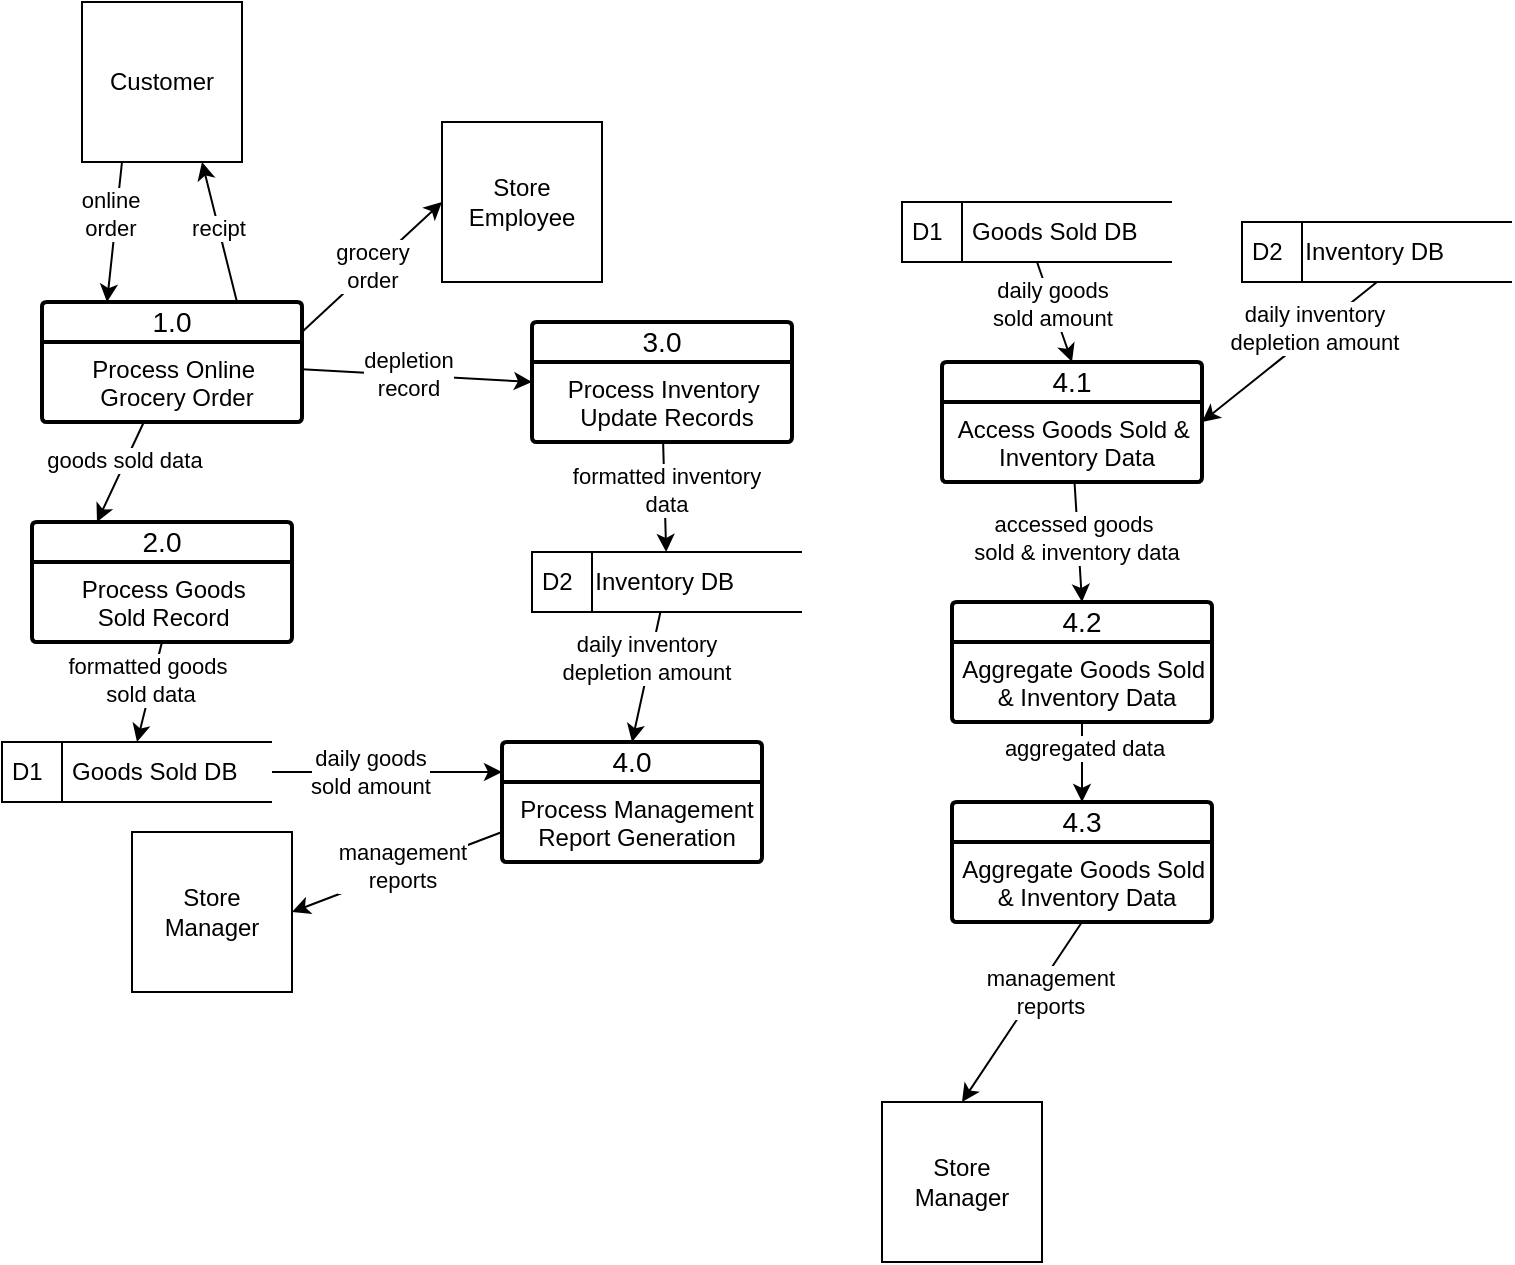 <mxfile version="24.8.4">
  <diagram name="Page-1" id="Dm_ecEkMfp2Rh_jy03LD">
    <mxGraphModel dx="765" dy="302" grid="1" gridSize="10" guides="1" tooltips="1" connect="1" arrows="1" fold="1" page="1" pageScale="1" pageWidth="1100" pageHeight="850" math="0" shadow="0">
      <root>
        <mxCell id="0" />
        <mxCell id="1" parent="0" />
        <mxCell id="cvkW4ehz1avMD9mZ60WW-6" style="rounded=0;orthogonalLoop=1;jettySize=auto;html=1;entryX=0.75;entryY=1;entryDx=0;entryDy=0;exitX=0.75;exitY=0;exitDx=0;exitDy=0;" parent="1" source="cvkW4ehz1avMD9mZ60WW-19" target="cvkW4ehz1avMD9mZ60WW-4" edge="1">
          <mxGeometry relative="1" as="geometry">
            <mxPoint x="332.5" y="150" as="sourcePoint" />
          </mxGeometry>
        </mxCell>
        <mxCell id="cvkW4ehz1avMD9mZ60WW-8" value="recipt" style="edgeLabel;html=1;align=center;verticalAlign=middle;resizable=0;points=[];" parent="cvkW4ehz1avMD9mZ60WW-6" vertex="1" connectable="0">
          <mxGeometry x="0.061" relative="1" as="geometry">
            <mxPoint as="offset" />
          </mxGeometry>
        </mxCell>
        <mxCell id="cvkW4ehz1avMD9mZ60WW-5" style="rounded=0;orthogonalLoop=1;jettySize=auto;html=1;exitX=0.25;exitY=1;exitDx=0;exitDy=0;entryX=0.25;entryY=0;entryDx=0;entryDy=0;" parent="1" source="cvkW4ehz1avMD9mZ60WW-4" target="cvkW4ehz1avMD9mZ60WW-19" edge="1">
          <mxGeometry relative="1" as="geometry">
            <mxPoint x="267.5" y="150" as="targetPoint" />
          </mxGeometry>
        </mxCell>
        <mxCell id="cvkW4ehz1avMD9mZ60WW-7" value="online&lt;div&gt;order&lt;/div&gt;" style="edgeLabel;html=1;align=center;verticalAlign=middle;resizable=0;points=[];" parent="cvkW4ehz1avMD9mZ60WW-5" vertex="1" connectable="0">
          <mxGeometry x="-0.242" y="-3" relative="1" as="geometry">
            <mxPoint as="offset" />
          </mxGeometry>
        </mxCell>
        <mxCell id="cvkW4ehz1avMD9mZ60WW-4" value="Customer" style="whiteSpace=wrap;html=1;aspect=fixed;" parent="1" vertex="1">
          <mxGeometry x="260" y="10" width="80" height="80" as="geometry" />
        </mxCell>
        <mxCell id="cvkW4ehz1avMD9mZ60WW-9" value="Store Employee" style="whiteSpace=wrap;html=1;aspect=fixed;" parent="1" vertex="1">
          <mxGeometry x="440" y="70" width="80" height="80" as="geometry" />
        </mxCell>
        <mxCell id="cvkW4ehz1avMD9mZ60WW-10" value="Store Manager" style="whiteSpace=wrap;html=1;aspect=fixed;" parent="1" vertex="1">
          <mxGeometry x="285" y="425" width="80" height="80" as="geometry" />
        </mxCell>
        <mxCell id="cvkW4ehz1avMD9mZ60WW-14" value="grocery&lt;div&gt;order&lt;/div&gt;" style="rounded=0;orthogonalLoop=1;jettySize=auto;html=1;entryX=0;entryY=0.5;entryDx=0;entryDy=0;exitX=1;exitY=0.25;exitDx=0;exitDy=0;" parent="1" source="cvkW4ehz1avMD9mZ60WW-19" target="cvkW4ehz1avMD9mZ60WW-9" edge="1">
          <mxGeometry relative="1" as="geometry">
            <mxPoint x="460" y="110" as="sourcePoint" />
          </mxGeometry>
        </mxCell>
        <mxCell id="cvkW4ehz1avMD9mZ60WW-15" style="rounded=0;orthogonalLoop=1;jettySize=auto;html=1;entryX=1;entryY=0.5;entryDx=0;entryDy=0;exitX=0;exitY=0.75;exitDx=0;exitDy=0;" parent="1" source="cvkW4ehz1avMD9mZ60WW-27" target="cvkW4ehz1avMD9mZ60WW-10" edge="1">
          <mxGeometry relative="1" as="geometry">
            <mxPoint x="530" y="440" as="sourcePoint" />
            <mxPoint x="645" y="323.13" as="targetPoint" />
          </mxGeometry>
        </mxCell>
        <mxCell id="cvkW4ehz1avMD9mZ60WW-16" value="management&lt;div&gt;reports&lt;/div&gt;" style="edgeLabel;html=1;align=center;verticalAlign=middle;resizable=0;points=[];" parent="cvkW4ehz1avMD9mZ60WW-15" vertex="1" connectable="0">
          <mxGeometry x="-0.254" y="1" relative="1" as="geometry">
            <mxPoint x="-11" y="1" as="offset" />
          </mxGeometry>
        </mxCell>
        <mxCell id="cvkW4ehz1avMD9mZ60WW-30" style="rounded=0;orthogonalLoop=1;jettySize=auto;html=1;entryX=0.25;entryY=0;entryDx=0;entryDy=0;" parent="1" source="cvkW4ehz1avMD9mZ60WW-19" target="cvkW4ehz1avMD9mZ60WW-21" edge="1">
          <mxGeometry relative="1" as="geometry" />
        </mxCell>
        <mxCell id="cvkW4ehz1avMD9mZ60WW-32" value="goods sold data" style="edgeLabel;html=1;align=center;verticalAlign=middle;resizable=0;points=[];" parent="cvkW4ehz1avMD9mZ60WW-30" vertex="1" connectable="0">
          <mxGeometry x="-0.228" y="-1" relative="1" as="geometry">
            <mxPoint as="offset" />
          </mxGeometry>
        </mxCell>
        <mxCell id="cvkW4ehz1avMD9mZ60WW-31" style="rounded=0;orthogonalLoop=1;jettySize=auto;html=1;entryX=0;entryY=0.25;entryDx=0;entryDy=0;" parent="1" source="cvkW4ehz1avMD9mZ60WW-19" target="cvkW4ehz1avMD9mZ60WW-25" edge="1">
          <mxGeometry relative="1" as="geometry" />
        </mxCell>
        <mxCell id="cvkW4ehz1avMD9mZ60WW-33" value="depletion&lt;div&gt;record&lt;/div&gt;" style="edgeLabel;html=1;align=center;verticalAlign=middle;resizable=0;points=[];" parent="cvkW4ehz1avMD9mZ60WW-31" vertex="1" connectable="0">
          <mxGeometry x="-0.088" y="1" relative="1" as="geometry">
            <mxPoint as="offset" />
          </mxGeometry>
        </mxCell>
        <mxCell id="cvkW4ehz1avMD9mZ60WW-19" value="1.0" style="swimlane;childLayout=stackLayout;horizontal=1;startSize=20;horizontalStack=0;rounded=1;fontSize=14;fontStyle=0;strokeWidth=2;resizeParent=0;resizeLast=1;shadow=0;dashed=0;align=center;arcSize=4;whiteSpace=wrap;html=1;" parent="1" vertex="1">
          <mxGeometry x="240" y="160" width="130" height="60" as="geometry" />
        </mxCell>
        <mxCell id="cvkW4ehz1avMD9mZ60WW-20" value="Process Online&amp;nbsp;&lt;div&gt;Grocery Order&lt;/div&gt;" style="align=center;strokeColor=none;fillColor=none;spacingLeft=4;fontSize=12;verticalAlign=top;resizable=0;rotatable=0;part=1;html=1;" parent="cvkW4ehz1avMD9mZ60WW-19" vertex="1">
          <mxGeometry y="20" width="130" height="40" as="geometry" />
        </mxCell>
        <mxCell id="cvkW4ehz1avMD9mZ60WW-21" value="2.0" style="swimlane;childLayout=stackLayout;horizontal=1;startSize=20;horizontalStack=0;rounded=1;fontSize=14;fontStyle=0;strokeWidth=2;resizeParent=0;resizeLast=1;shadow=0;dashed=0;align=center;arcSize=4;whiteSpace=wrap;html=1;" parent="1" vertex="1">
          <mxGeometry x="235" y="270" width="130" height="60" as="geometry" />
        </mxCell>
        <mxCell id="cvkW4ehz1avMD9mZ60WW-22" value="Process&amp;nbsp;&lt;span style=&quot;background-color: initial;&quot;&gt;Goods&amp;nbsp;&lt;/span&gt;&lt;div&gt;&lt;span style=&quot;background-color: initial;&quot;&gt;Sold Record&amp;nbsp;&lt;/span&gt;&lt;/div&gt;" style="align=center;strokeColor=none;fillColor=none;spacingLeft=4;fontSize=12;verticalAlign=top;resizable=0;rotatable=0;part=1;html=1;" parent="cvkW4ehz1avMD9mZ60WW-21" vertex="1">
          <mxGeometry y="20" width="130" height="40" as="geometry" />
        </mxCell>
        <mxCell id="cvkW4ehz1avMD9mZ60WW-24" value="3.0" style="swimlane;childLayout=stackLayout;horizontal=1;startSize=20;horizontalStack=0;rounded=1;fontSize=14;fontStyle=0;strokeWidth=2;resizeParent=0;resizeLast=1;shadow=0;dashed=0;align=center;arcSize=4;whiteSpace=wrap;html=1;" parent="1" vertex="1">
          <mxGeometry x="485" y="170" width="130" height="60" as="geometry" />
        </mxCell>
        <mxCell id="cvkW4ehz1avMD9mZ60WW-25" value="Process Inventory&amp;nbsp;&lt;div&gt;Update Records&lt;/div&gt;" style="align=center;strokeColor=none;fillColor=none;spacingLeft=4;fontSize=12;verticalAlign=top;resizable=0;rotatable=0;part=1;html=1;" parent="cvkW4ehz1avMD9mZ60WW-24" vertex="1">
          <mxGeometry y="20" width="130" height="40" as="geometry" />
        </mxCell>
        <mxCell id="cvkW4ehz1avMD9mZ60WW-27" value="4.0" style="swimlane;childLayout=stackLayout;horizontal=1;startSize=20;horizontalStack=0;rounded=1;fontSize=14;fontStyle=0;strokeWidth=2;resizeParent=0;resizeLast=1;shadow=0;dashed=0;align=center;arcSize=4;whiteSpace=wrap;html=1;" parent="1" vertex="1">
          <mxGeometry x="470" y="380" width="130" height="60" as="geometry" />
        </mxCell>
        <mxCell id="cvkW4ehz1avMD9mZ60WW-28" value="Process Management&lt;div&gt;Report Generation&lt;/div&gt;" style="align=center;strokeColor=none;fillColor=none;spacingLeft=4;fontSize=12;verticalAlign=top;resizable=0;rotatable=0;part=1;html=1;" parent="cvkW4ehz1avMD9mZ60WW-27" vertex="1">
          <mxGeometry y="20" width="130" height="40" as="geometry" />
        </mxCell>
        <mxCell id="cvkW4ehz1avMD9mZ60WW-42" style="rounded=0;orthogonalLoop=1;jettySize=auto;html=1;entryX=0;entryY=0.25;entryDx=0;entryDy=0;" parent="1" source="cvkW4ehz1avMD9mZ60WW-35" target="cvkW4ehz1avMD9mZ60WW-27" edge="1">
          <mxGeometry relative="1" as="geometry" />
        </mxCell>
        <mxCell id="cvkW4ehz1avMD9mZ60WW-43" value="daily goods&lt;div&gt;sold amount&lt;/div&gt;" style="edgeLabel;html=1;align=center;verticalAlign=middle;resizable=0;points=[];" parent="cvkW4ehz1avMD9mZ60WW-42" vertex="1" connectable="0">
          <mxGeometry x="-0.156" relative="1" as="geometry">
            <mxPoint as="offset" />
          </mxGeometry>
        </mxCell>
        <mxCell id="cvkW4ehz1avMD9mZ60WW-35" value="D1&lt;span style=&quot;white-space: pre;&quot;&gt;&#x9;&lt;/span&gt;&amp;nbsp;Goods Sold DB" style="html=1;dashed=0;whiteSpace=wrap;shape=mxgraph.dfd.dataStoreID;align=left;spacingLeft=3;points=[[0,0],[0.5,0],[1,0],[0,0.5],[1,0.5],[0,1],[0.5,1],[1,1]];" parent="1" vertex="1">
          <mxGeometry x="220" y="380" width="135" height="30" as="geometry" />
        </mxCell>
        <mxCell id="cvkW4ehz1avMD9mZ60WW-36" style="rounded=0;orthogonalLoop=1;jettySize=auto;html=1;entryX=0.5;entryY=0;entryDx=0;entryDy=0;exitX=0.5;exitY=1;exitDx=0;exitDy=0;" parent="1" source="cvkW4ehz1avMD9mZ60WW-21" target="cvkW4ehz1avMD9mZ60WW-35" edge="1">
          <mxGeometry relative="1" as="geometry">
            <mxPoint x="301" y="320" as="sourcePoint" />
            <mxPoint x="278" y="280" as="targetPoint" />
          </mxGeometry>
        </mxCell>
        <mxCell id="cvkW4ehz1avMD9mZ60WW-37" value="formatted goods&amp;nbsp;&lt;div&gt;sold data&lt;/div&gt;" style="edgeLabel;html=1;align=center;verticalAlign=middle;resizable=0;points=[];" parent="cvkW4ehz1avMD9mZ60WW-36" vertex="1" connectable="0">
          <mxGeometry x="-0.228" y="-1" relative="1" as="geometry">
            <mxPoint as="offset" />
          </mxGeometry>
        </mxCell>
        <mxCell id="cvkW4ehz1avMD9mZ60WW-44" style="rounded=0;orthogonalLoop=1;jettySize=auto;html=1;entryX=0.5;entryY=0;entryDx=0;entryDy=0;" parent="1" source="cvkW4ehz1avMD9mZ60WW-38" target="cvkW4ehz1avMD9mZ60WW-27" edge="1">
          <mxGeometry relative="1" as="geometry" />
        </mxCell>
        <mxCell id="cvkW4ehz1avMD9mZ60WW-45" value="daily inventory&lt;div&gt;depletion amount&lt;/div&gt;" style="edgeLabel;html=1;align=center;verticalAlign=middle;resizable=0;points=[];" parent="cvkW4ehz1avMD9mZ60WW-44" vertex="1" connectable="0">
          <mxGeometry x="-0.3" y="-2" relative="1" as="geometry">
            <mxPoint as="offset" />
          </mxGeometry>
        </mxCell>
        <mxCell id="cvkW4ehz1avMD9mZ60WW-38" value="D2&lt;span style=&quot;white-space: pre;&quot;&gt;&#x9;&lt;/span&gt;Inventory DB" style="html=1;dashed=0;whiteSpace=wrap;shape=mxgraph.dfd.dataStoreID;align=left;spacingLeft=3;points=[[0,0],[0.5,0],[1,0],[0,0.5],[1,0.5],[0,1],[0.5,1],[1,1]];" parent="1" vertex="1">
          <mxGeometry x="485" y="285" width="135" height="30" as="geometry" />
        </mxCell>
        <mxCell id="cvkW4ehz1avMD9mZ60WW-40" style="rounded=0;orthogonalLoop=1;jettySize=auto;html=1;" parent="1" source="cvkW4ehz1avMD9mZ60WW-25" target="cvkW4ehz1avMD9mZ60WW-38" edge="1">
          <mxGeometry relative="1" as="geometry" />
        </mxCell>
        <mxCell id="cvkW4ehz1avMD9mZ60WW-41" value="formatted inventory&lt;div&gt;data&lt;/div&gt;" style="edgeLabel;html=1;align=center;verticalAlign=middle;resizable=0;points=[];" parent="cvkW4ehz1avMD9mZ60WW-40" vertex="1" connectable="0">
          <mxGeometry x="-0.331" y="1" relative="1" as="geometry">
            <mxPoint y="5" as="offset" />
          </mxGeometry>
        </mxCell>
        <mxCell id="cvkW4ehz1avMD9mZ60WW-49" value="4.1" style="swimlane;childLayout=stackLayout;horizontal=1;startSize=20;horizontalStack=0;rounded=1;fontSize=14;fontStyle=0;strokeWidth=2;resizeParent=0;resizeLast=1;shadow=0;dashed=0;align=center;arcSize=4;whiteSpace=wrap;html=1;" parent="1" vertex="1">
          <mxGeometry x="690" y="190" width="130" height="60" as="geometry" />
        </mxCell>
        <mxCell id="cvkW4ehz1avMD9mZ60WW-50" value="Access Goods Sold &amp;amp;&amp;nbsp;&lt;div&gt;Inventory Data&lt;/div&gt;" style="align=center;strokeColor=none;fillColor=none;spacingLeft=4;fontSize=12;verticalAlign=top;resizable=0;rotatable=0;part=1;html=1;" parent="cvkW4ehz1avMD9mZ60WW-49" vertex="1">
          <mxGeometry y="20" width="130" height="40" as="geometry" />
        </mxCell>
        <mxCell id="cvkW4ehz1avMD9mZ60WW-51" value="4.2" style="swimlane;childLayout=stackLayout;horizontal=1;startSize=20;horizontalStack=0;rounded=1;fontSize=14;fontStyle=0;strokeWidth=2;resizeParent=0;resizeLast=1;shadow=0;dashed=0;align=center;arcSize=4;whiteSpace=wrap;html=1;" parent="1" vertex="1">
          <mxGeometry x="695" y="310" width="130" height="60" as="geometry" />
        </mxCell>
        <mxCell id="cvkW4ehz1avMD9mZ60WW-52" value="Aggregate Goods Sold&amp;nbsp;&lt;div&gt;&amp;amp;&amp;nbsp;&lt;span style=&quot;background-color: initial;&quot;&gt;Inventory Data&lt;/span&gt;&lt;/div&gt;" style="align=center;strokeColor=none;fillColor=none;spacingLeft=4;fontSize=12;verticalAlign=top;resizable=0;rotatable=0;part=1;html=1;" parent="cvkW4ehz1avMD9mZ60WW-51" vertex="1">
          <mxGeometry y="20" width="130" height="40" as="geometry" />
        </mxCell>
        <mxCell id="cvkW4ehz1avMD9mZ60WW-54" value="4.3" style="swimlane;childLayout=stackLayout;horizontal=1;startSize=20;horizontalStack=0;rounded=1;fontSize=14;fontStyle=0;strokeWidth=2;resizeParent=0;resizeLast=1;shadow=0;dashed=0;align=center;arcSize=4;whiteSpace=wrap;html=1;" parent="1" vertex="1">
          <mxGeometry x="695" y="410" width="130" height="60" as="geometry" />
        </mxCell>
        <mxCell id="cvkW4ehz1avMD9mZ60WW-55" value="Aggregate Goods Sold&amp;nbsp;&lt;div&gt;&amp;amp;&amp;nbsp;&lt;span style=&quot;background-color: initial;&quot;&gt;Inventory Data&lt;/span&gt;&lt;/div&gt;" style="align=center;strokeColor=none;fillColor=none;spacingLeft=4;fontSize=12;verticalAlign=top;resizable=0;rotatable=0;part=1;html=1;" parent="cvkW4ehz1avMD9mZ60WW-54" vertex="1">
          <mxGeometry y="20" width="130" height="40" as="geometry" />
        </mxCell>
        <mxCell id="cvkW4ehz1avMD9mZ60WW-58" style="rounded=0;orthogonalLoop=1;jettySize=auto;html=1;entryX=0.5;entryY=0;entryDx=0;entryDy=0;exitX=0.5;exitY=1;exitDx=0;exitDy=0;" parent="1" source="PvyXQoFZYLxsmjjmdY2m-3" target="cvkW4ehz1avMD9mZ60WW-49" edge="1">
          <mxGeometry relative="1" as="geometry">
            <mxPoint x="757.5" y="125" as="sourcePoint" />
            <mxPoint x="802.5" y="159.13" as="targetPoint" />
          </mxGeometry>
        </mxCell>
        <mxCell id="cvkW4ehz1avMD9mZ60WW-59" value="daily goods&lt;div&gt;sold amount&lt;/div&gt;" style="edgeLabel;html=1;align=center;verticalAlign=middle;resizable=0;points=[];" parent="cvkW4ehz1avMD9mZ60WW-58" vertex="1" connectable="0">
          <mxGeometry x="-0.156" relative="1" as="geometry">
            <mxPoint as="offset" />
          </mxGeometry>
        </mxCell>
        <mxCell id="cvkW4ehz1avMD9mZ60WW-61" style="rounded=0;orthogonalLoop=1;jettySize=auto;html=1;entryX=1;entryY=0.25;entryDx=0;entryDy=0;exitX=0.5;exitY=1;exitDx=0;exitDy=0;" parent="1" source="PvyXQoFZYLxsmjjmdY2m-2" target="cvkW4ehz1avMD9mZ60WW-50" edge="1">
          <mxGeometry relative="1" as="geometry">
            <mxPoint x="897.5" y="160" as="sourcePoint" />
            <mxPoint x="930" y="270" as="targetPoint" />
          </mxGeometry>
        </mxCell>
        <mxCell id="cvkW4ehz1avMD9mZ60WW-62" value="daily inventory&lt;div&gt;depletion amount&lt;/div&gt;" style="edgeLabel;html=1;align=center;verticalAlign=middle;resizable=0;points=[];" parent="cvkW4ehz1avMD9mZ60WW-61" vertex="1" connectable="0">
          <mxGeometry x="-0.3" y="-2" relative="1" as="geometry">
            <mxPoint as="offset" />
          </mxGeometry>
        </mxCell>
        <mxCell id="cvkW4ehz1avMD9mZ60WW-63" style="rounded=0;orthogonalLoop=1;jettySize=auto;html=1;entryX=0.5;entryY=0;entryDx=0;entryDy=0;" parent="1" source="cvkW4ehz1avMD9mZ60WW-50" target="cvkW4ehz1avMD9mZ60WW-51" edge="1">
          <mxGeometry relative="1" as="geometry" />
        </mxCell>
        <mxCell id="cvkW4ehz1avMD9mZ60WW-64" value="accessed goods&amp;nbsp;&lt;div&gt;sold &amp;amp; inventory data&lt;/div&gt;" style="edgeLabel;html=1;align=center;verticalAlign=middle;resizable=0;points=[];" parent="cvkW4ehz1avMD9mZ60WW-63" vertex="1" connectable="0">
          <mxGeometry x="-0.083" y="-1" relative="1" as="geometry">
            <mxPoint as="offset" />
          </mxGeometry>
        </mxCell>
        <mxCell id="cvkW4ehz1avMD9mZ60WW-65" style="rounded=0;orthogonalLoop=1;jettySize=auto;html=1;entryX=0.5;entryY=0;entryDx=0;entryDy=0;" parent="1" source="cvkW4ehz1avMD9mZ60WW-52" target="cvkW4ehz1avMD9mZ60WW-54" edge="1">
          <mxGeometry relative="1" as="geometry" />
        </mxCell>
        <mxCell id="cvkW4ehz1avMD9mZ60WW-66" value="aggregated data" style="edgeLabel;html=1;align=center;verticalAlign=middle;resizable=0;points=[];" parent="cvkW4ehz1avMD9mZ60WW-65" vertex="1" connectable="0">
          <mxGeometry x="-0.383" y="1" relative="1" as="geometry">
            <mxPoint as="offset" />
          </mxGeometry>
        </mxCell>
        <mxCell id="cvkW4ehz1avMD9mZ60WW-67" style="rounded=0;orthogonalLoop=1;jettySize=auto;html=1;exitX=0.5;exitY=1;exitDx=0;exitDy=0;entryX=0.5;entryY=0;entryDx=0;entryDy=0;" parent="1" source="cvkW4ehz1avMD9mZ60WW-55" edge="1" target="PvyXQoFZYLxsmjjmdY2m-4">
          <mxGeometry relative="1" as="geometry">
            <mxPoint x="610" y="420" as="sourcePoint" />
            <mxPoint x="790" y="550" as="targetPoint" />
          </mxGeometry>
        </mxCell>
        <mxCell id="cvkW4ehz1avMD9mZ60WW-68" value="management&lt;div&gt;reports&lt;/div&gt;" style="edgeLabel;html=1;align=center;verticalAlign=middle;resizable=0;points=[];" parent="cvkW4ehz1avMD9mZ60WW-67" vertex="1" connectable="0">
          <mxGeometry x="-0.254" y="1" relative="1" as="geometry">
            <mxPoint x="5" as="offset" />
          </mxGeometry>
        </mxCell>
        <mxCell id="PvyXQoFZYLxsmjjmdY2m-2" value="D2&lt;span style=&quot;white-space: pre;&quot;&gt;&#x9;&lt;/span&gt;Inventory DB" style="html=1;dashed=0;whiteSpace=wrap;shape=mxgraph.dfd.dataStoreID;align=left;spacingLeft=3;points=[[0,0],[0.5,0],[1,0],[0,0.5],[1,0.5],[0,1],[0.5,1],[1,1]];" vertex="1" parent="1">
          <mxGeometry x="840" y="120" width="135" height="30" as="geometry" />
        </mxCell>
        <mxCell id="PvyXQoFZYLxsmjjmdY2m-3" value="D1&lt;span style=&quot;white-space: pre;&quot;&gt;&#x9;&lt;/span&gt;&amp;nbsp;Goods Sold DB" style="html=1;dashed=0;whiteSpace=wrap;shape=mxgraph.dfd.dataStoreID;align=left;spacingLeft=3;points=[[0,0],[0.5,0],[1,0],[0,0.5],[1,0.5],[0,1],[0.5,1],[1,1]];" vertex="1" parent="1">
          <mxGeometry x="670" y="110" width="135" height="30" as="geometry" />
        </mxCell>
        <mxCell id="PvyXQoFZYLxsmjjmdY2m-4" value="Store Manager" style="whiteSpace=wrap;html=1;aspect=fixed;" vertex="1" parent="1">
          <mxGeometry x="660" y="560" width="80" height="80" as="geometry" />
        </mxCell>
      </root>
    </mxGraphModel>
  </diagram>
</mxfile>
